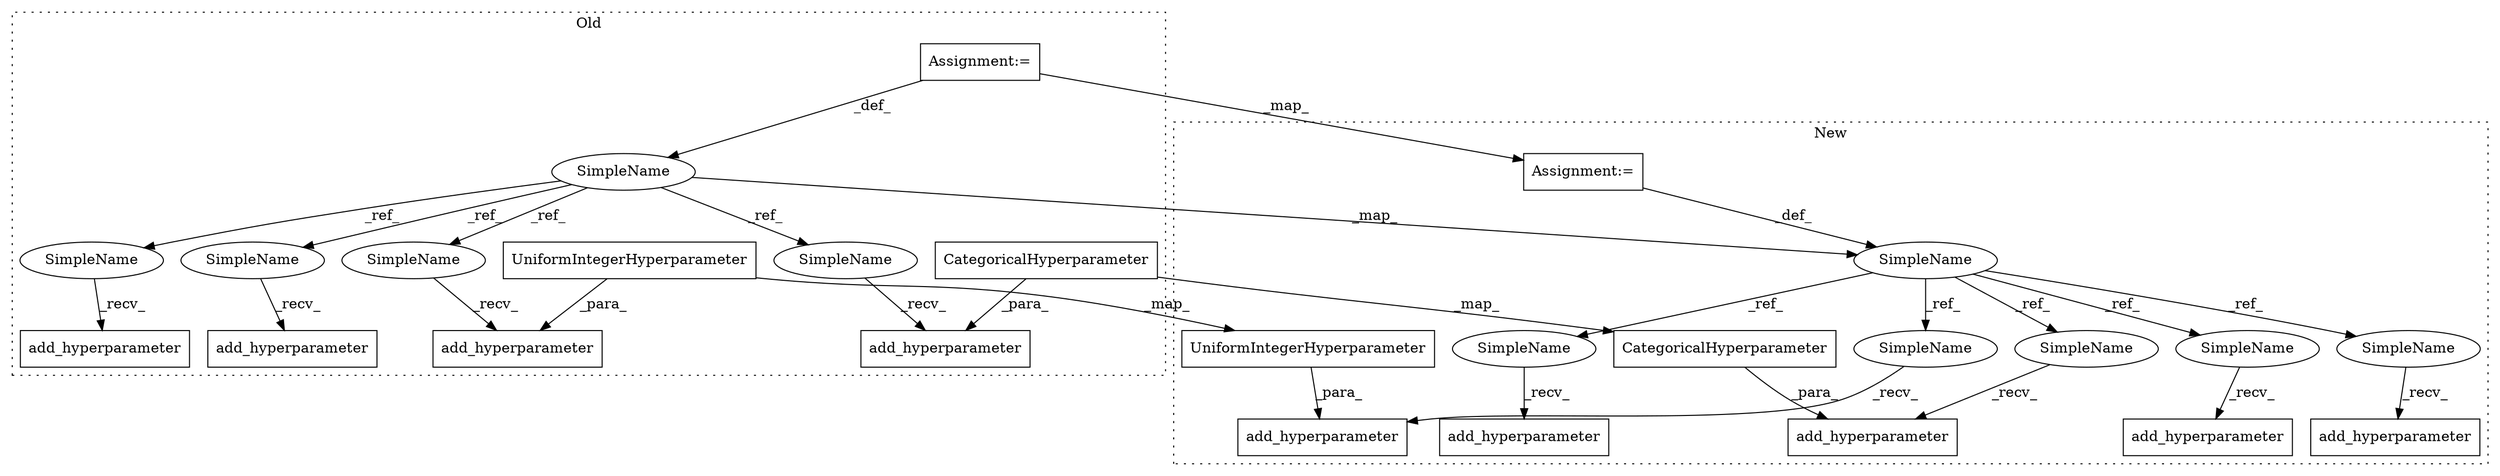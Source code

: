 digraph G {
subgraph cluster0 {
1 [label="add_hyperparameter" a="32" s="4858,4886" l="19,1" shape="box"];
4 [label="SimpleName" a="42" s="4577" l="2" shape="ellipse"];
7 [label="Assignment:=" a="7" s="4579" l="1" shape="box"];
9 [label="add_hyperparameter" a="32" s="4775,4810" l="19,1" shape="box"];
11 [label="UniformIntegerHyperparameter" a="32" s="4420,4480" l="29,1" shape="box"];
13 [label="add_hyperparameter" a="32" s="4820,4848" l="19,1" shape="box"];
14 [label="CategoricalHyperparameter" a="32" s="4497,4570" l="26,1" shape="box"];
16 [label="add_hyperparameter" a="32" s="4729,4765" l="19,1" shape="box"];
23 [label="SimpleName" a="42" s="4772" l="2" shape="ellipse"];
24 [label="SimpleName" a="42" s="4726" l="2" shape="ellipse"];
25 [label="SimpleName" a="42" s="4817" l="2" shape="ellipse"];
26 [label="SimpleName" a="42" s="4855" l="2" shape="ellipse"];
label = "Old";
style="dotted";
}
subgraph cluster1 {
2 [label="add_hyperparameter" a="32" s="4478,4552" l="19,1" shape="box"];
3 [label="SimpleName" a="42" s="4092" l="2" shape="ellipse"];
5 [label="add_hyperparameter" a="32" s="4733,4826" l="19,1" shape="box"];
6 [label="Assignment:=" a="7" s="4094" l="1" shape="box"];
8 [label="add_hyperparameter" a="32" s="4237,4306" l="19,1" shape="box"];
10 [label="UniformIntegerHyperparameter" a="32" s="4497,4551" l="29,1" shape="box"];
12 [label="add_hyperparameter" a="32" s="4393,4468" l="19,1" shape="box"];
15 [label="CategoricalHyperparameter" a="32" s="4752,4825" l="26,1" shape="box"];
17 [label="add_hyperparameter" a="32" s="4316,4383" l="19,1" shape="box"];
18 [label="SimpleName" a="42" s="4234" l="2" shape="ellipse"];
19 [label="SimpleName" a="42" s="4390" l="2" shape="ellipse"];
20 [label="SimpleName" a="42" s="4313" l="2" shape="ellipse"];
21 [label="SimpleName" a="42" s="4475" l="2" shape="ellipse"];
22 [label="SimpleName" a="42" s="4730" l="2" shape="ellipse"];
label = "New";
style="dotted";
}
3 -> 20 [label="_ref_"];
3 -> 18 [label="_ref_"];
3 -> 19 [label="_ref_"];
3 -> 21 [label="_ref_"];
3 -> 22 [label="_ref_"];
4 -> 23 [label="_ref_"];
4 -> 26 [label="_ref_"];
4 -> 24 [label="_ref_"];
4 -> 25 [label="_ref_"];
4 -> 3 [label="_map_"];
6 -> 3 [label="_def_"];
7 -> 6 [label="_map_"];
7 -> 4 [label="_def_"];
10 -> 2 [label="_para_"];
11 -> 9 [label="_para_"];
11 -> 10 [label="_map_"];
14 -> 15 [label="_map_"];
14 -> 13 [label="_para_"];
15 -> 5 [label="_para_"];
18 -> 8 [label="_recv_"];
19 -> 12 [label="_recv_"];
20 -> 17 [label="_recv_"];
21 -> 2 [label="_recv_"];
22 -> 5 [label="_recv_"];
23 -> 9 [label="_recv_"];
24 -> 16 [label="_recv_"];
25 -> 13 [label="_recv_"];
26 -> 1 [label="_recv_"];
}